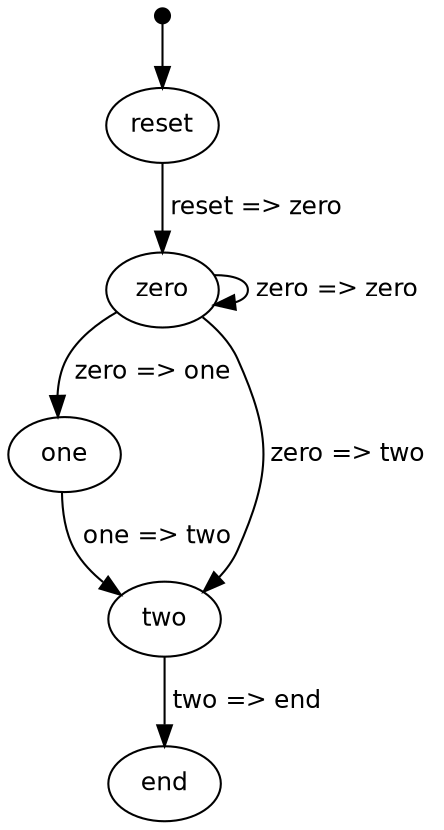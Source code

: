 digraph model {
  graph [ rankdir = "TB", ranksep="0.4", nodesep="0.2" ];
  node [ fontname = "Helvetica", fontsize="12.0", margin="0.07" ];
  edge [ fontname = "Helvetica", fontsize="12.0", margin="0.05" ];
  "" [ shape = "point", height="0.1" ];
  "" -> reset
  one	-> two [ label = " one => two " ];
  reset	-> zero [ label = " reset => zero " ];
  two	-> end [ label = " two => end " ];
  zero	-> zero [ label = " zero => zero " ];
  zero	-> one [ label = " zero => one " ];
  zero	-> two [ label = " zero => two " ];
}
